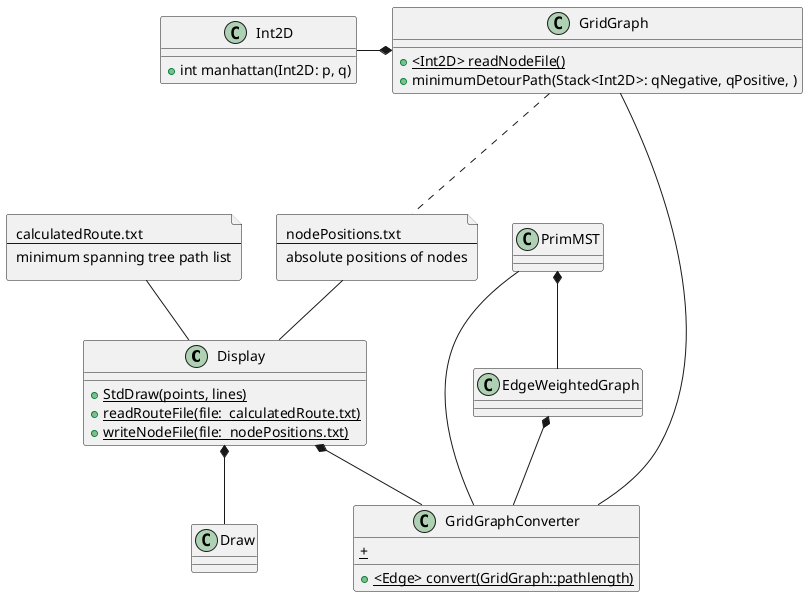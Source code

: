 @startuml
'https://plantuml.com/class-diagram

class Display {
    + {static}StdDraw(points, lines)
    + {static}readRouteFile(file:  calculatedRoute.txt)
    + {static}writeNodeFile(file:  nodePositions.txt)
}
class GridGraphConverter {
    + {static} <Edge> convert(GridGraph::pathlength)
    + {static}
}

class Int2D{
    +int manhattan(Int2D: p, q)
}
Int2D -* GridGraph
class GridGraph {
    + {static} <Int2D> readNodeFile()
    + minimumDetourPath(Stack<Int2D>: qNegative, qPositive, )
}

file Route as "
    calculatedRoute.txt
    ---
    minimum spanning tree path list
"
file NodeList as "
    nodePositions.txt
    --
    absolute positions of nodes
"
Route -- Display
NodeList -- Display
' Relationships
'*-- is Composition ('has a' - relationship)
GridGraph .-. NodeList
PrimMST *-- EdgeWeightedGraph
GridGraph -- GridGraphConverter
Display *--   GridGraphConverter
Display *-- Draw
EdgeWeightedGraph *-- GridGraphConverter
PrimMST -- GridGraphConverter
@enduml
